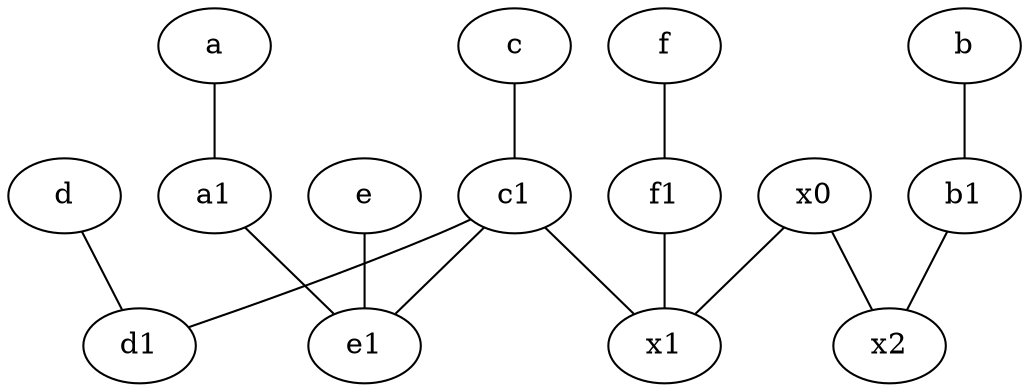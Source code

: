 graph {
	node [labelfontsize=50]
	x1 [labelfontsize=50]
	c1 [labelfontsize=50 pos="4.5,3!"]
	f1 [labelfontsize=50 pos="3,8!"]
	d1 [labelfontsize=50 pos="3,5!"]
	a1 [labelfontsize=50 pos="8,3!"]
	e1 [labelfontsize=50 pos="7,7!"]
	x0 [labelfontsize=50]
	b1 [labelfontsize=50 pos="9,4!"]
	x2 [labelfontsize=50]
	e [labelfontsize=50 pos="7,9!"]
	c1 -- e1
	a -- a1
	c1 -- d1
	e -- e1
	d -- d1
	a1 -- e1
	f -- f1
	x0 -- x2
	b -- b1
	c -- c1
	c1 -- x1
	b1 -- x2
	x0 -- x1
	f1 -- x1
}
